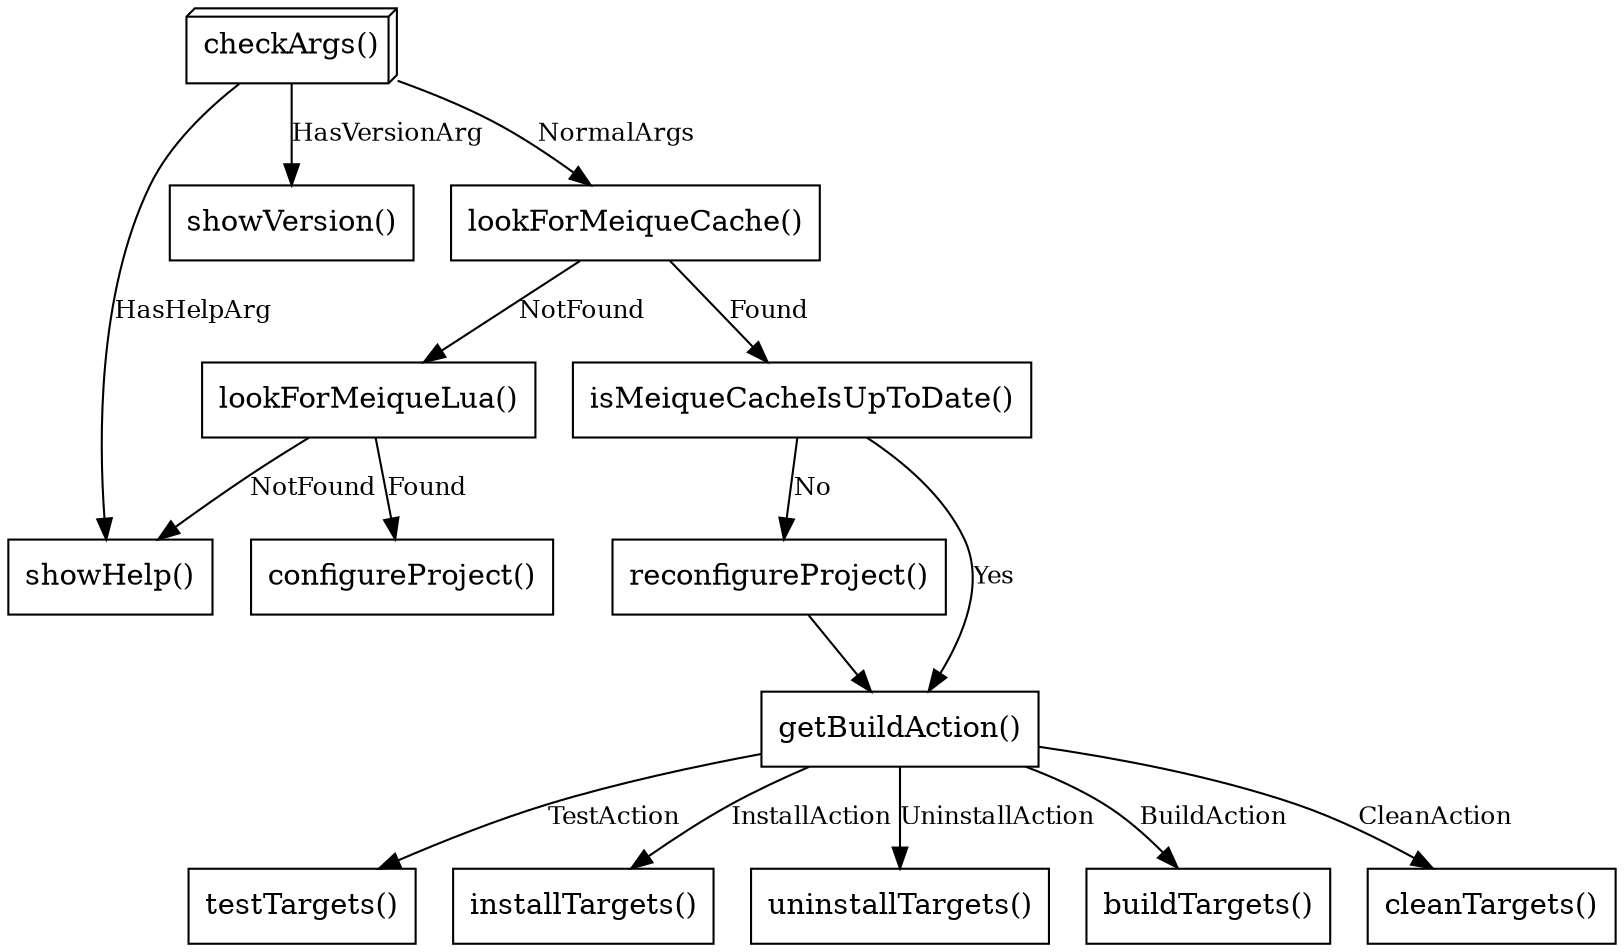 digraph G {
edge [fontsize=12]
node [shape=box]

"checkArgs()" [shape=box3d]

"checkArgs()" -> "showHelp()" [label="HasHelpArg"]
"checkArgs()" -> "showVersion()" [label="HasVersionArg"]
"checkArgs()" -> "lookForMeiqueCache()" [label="NormalArgs"]
"lookForMeiqueCache()" -> "isMeiqueCacheIsUpToDate()" [label="Found"]
"lookForMeiqueCache()" -> "lookForMeiqueLua()" [label="NotFound"]
"lookForMeiqueLua()" -> "configureProject()" [label=Found]
"lookForMeiqueLua()" -> "showHelp()" [label=NotFound]
"isMeiqueCacheIsUpToDate()" -> "getBuildAction()" [label="Yes"]
"isMeiqueCacheIsUpToDate()" -> "reconfigureProject()" [label="No"]
"reconfigureProject()" -> "getBuildAction()"
"getBuildAction()" -> "testTargets()" [label=TestAction]
"getBuildAction()" -> "installTargets()" [label=InstallAction]
"getBuildAction()" -> "uninstallTargets()" [label=UninstallAction]
"getBuildAction()" -> "buildTargets()" [label=BuildAction]
"getBuildAction()" -> "cleanTargets()" [label=CleanAction]

}
